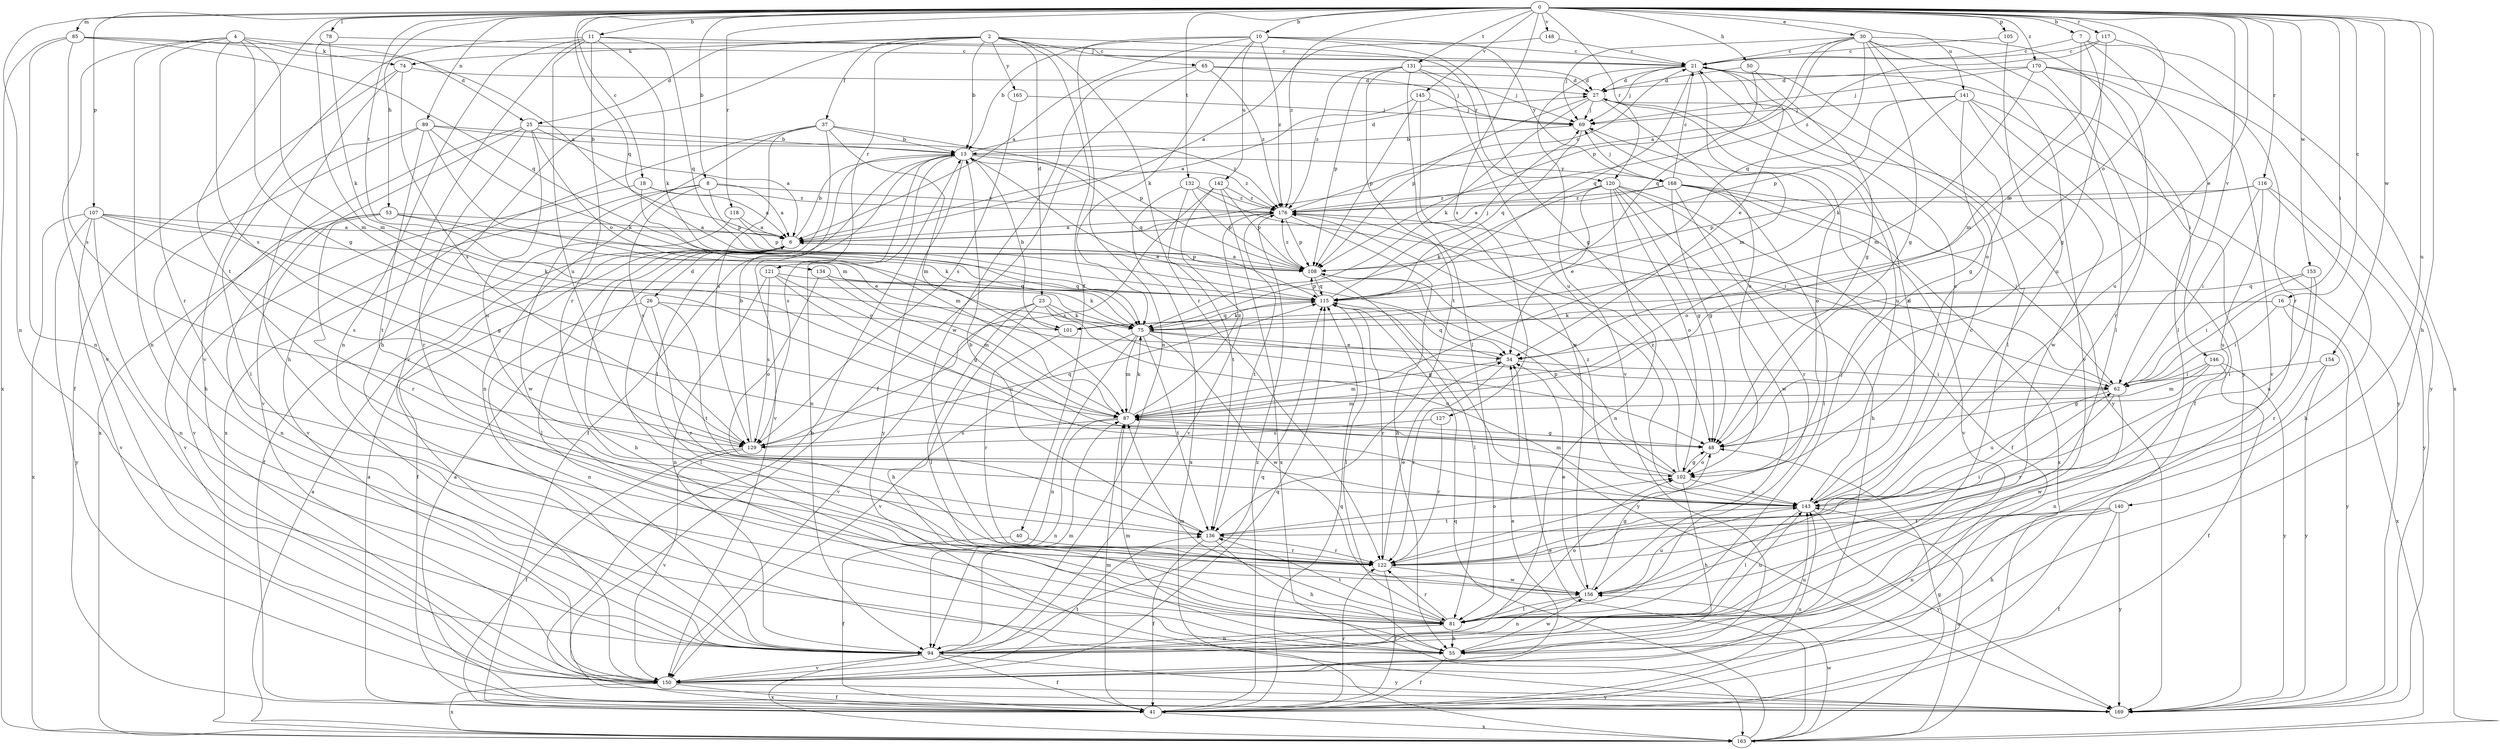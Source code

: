 strict digraph  {
0;
2;
4;
6;
7;
8;
10;
11;
13;
16;
18;
21;
23;
25;
26;
27;
30;
34;
37;
40;
41;
48;
50;
53;
55;
62;
65;
69;
74;
75;
78;
81;
85;
87;
89;
94;
101;
102;
105;
107;
108;
115;
116;
117;
118;
120;
121;
122;
127;
129;
131;
132;
134;
136;
140;
141;
142;
143;
145;
146;
148;
150;
153;
154;
156;
163;
165;
168;
169;
170;
176;
0 -> 7  [label=b];
0 -> 8  [label=b];
0 -> 10  [label=b];
0 -> 11  [label=b];
0 -> 16  [label=c];
0 -> 18  [label=c];
0 -> 30  [label=e];
0 -> 34  [label=e];
0 -> 50  [label=h];
0 -> 53  [label=h];
0 -> 55  [label=h];
0 -> 62  [label=i];
0 -> 78  [label=l];
0 -> 85  [label=m];
0 -> 89  [label=n];
0 -> 94  [label=n];
0 -> 101  [label=o];
0 -> 105  [label=p];
0 -> 107  [label=p];
0 -> 115  [label=q];
0 -> 116  [label=r];
0 -> 117  [label=r];
0 -> 118  [label=r];
0 -> 120  [label=r];
0 -> 127  [label=s];
0 -> 131  [label=t];
0 -> 132  [label=t];
0 -> 134  [label=t];
0 -> 136  [label=t];
0 -> 140  [label=u];
0 -> 141  [label=u];
0 -> 145  [label=v];
0 -> 146  [label=v];
0 -> 148  [label=v];
0 -> 153  [label=w];
0 -> 154  [label=w];
0 -> 170  [label=z];
0 -> 176  [label=z];
2 -> 13  [label=b];
2 -> 23  [label=d];
2 -> 25  [label=d];
2 -> 37  [label=f];
2 -> 40  [label=f];
2 -> 65  [label=j];
2 -> 74  [label=k];
2 -> 120  [label=r];
2 -> 121  [label=r];
2 -> 122  [label=r];
2 -> 150  [label=v];
2 -> 165  [label=y];
4 -> 25  [label=d];
4 -> 48  [label=g];
4 -> 74  [label=k];
4 -> 87  [label=m];
4 -> 94  [label=n];
4 -> 122  [label=r];
4 -> 129  [label=s];
4 -> 150  [label=v];
6 -> 13  [label=b];
6 -> 26  [label=d];
6 -> 41  [label=f];
6 -> 55  [label=h];
6 -> 81  [label=l];
6 -> 108  [label=p];
7 -> 21  [label=c];
7 -> 48  [label=g];
7 -> 81  [label=l];
7 -> 87  [label=m];
7 -> 122  [label=r];
8 -> 6  [label=a];
8 -> 108  [label=p];
8 -> 129  [label=s];
8 -> 150  [label=v];
8 -> 156  [label=w];
8 -> 176  [label=z];
10 -> 6  [label=a];
10 -> 13  [label=b];
10 -> 21  [label=c];
10 -> 48  [label=g];
10 -> 75  [label=k];
10 -> 94  [label=n];
10 -> 142  [label=u];
10 -> 168  [label=y];
10 -> 176  [label=z];
11 -> 21  [label=c];
11 -> 55  [label=h];
11 -> 75  [label=k];
11 -> 94  [label=n];
11 -> 115  [label=q];
11 -> 122  [label=r];
11 -> 143  [label=u];
11 -> 150  [label=v];
13 -> 27  [label=d];
13 -> 34  [label=e];
13 -> 41  [label=f];
13 -> 94  [label=n];
13 -> 115  [label=q];
13 -> 129  [label=s];
13 -> 150  [label=v];
13 -> 168  [label=y];
13 -> 169  [label=y];
13 -> 176  [label=z];
16 -> 62  [label=i];
16 -> 75  [label=k];
16 -> 101  [label=o];
16 -> 163  [label=x];
16 -> 169  [label=y];
18 -> 6  [label=a];
18 -> 87  [label=m];
18 -> 150  [label=v];
18 -> 176  [label=z];
21 -> 27  [label=d];
21 -> 34  [label=e];
21 -> 62  [label=i];
21 -> 69  [label=j];
21 -> 81  [label=l];
21 -> 87  [label=m];
21 -> 115  [label=q];
21 -> 150  [label=v];
23 -> 48  [label=g];
23 -> 55  [label=h];
23 -> 75  [label=k];
23 -> 81  [label=l];
23 -> 143  [label=u];
23 -> 150  [label=v];
25 -> 6  [label=a];
25 -> 13  [label=b];
25 -> 101  [label=o];
25 -> 122  [label=r];
25 -> 143  [label=u];
25 -> 150  [label=v];
25 -> 163  [label=x];
26 -> 81  [label=l];
26 -> 94  [label=n];
26 -> 101  [label=o];
26 -> 122  [label=r];
26 -> 136  [label=t];
27 -> 69  [label=j];
27 -> 75  [label=k];
27 -> 102  [label=o];
27 -> 108  [label=p];
27 -> 143  [label=u];
27 -> 169  [label=y];
30 -> 6  [label=a];
30 -> 21  [label=c];
30 -> 48  [label=g];
30 -> 69  [label=j];
30 -> 81  [label=l];
30 -> 102  [label=o];
30 -> 108  [label=p];
30 -> 115  [label=q];
30 -> 150  [label=v];
30 -> 169  [label=y];
34 -> 62  [label=i];
34 -> 87  [label=m];
34 -> 115  [label=q];
34 -> 122  [label=r];
37 -> 13  [label=b];
37 -> 81  [label=l];
37 -> 87  [label=m];
37 -> 94  [label=n];
37 -> 108  [label=p];
37 -> 129  [label=s];
37 -> 163  [label=x];
40 -> 41  [label=f];
40 -> 122  [label=r];
41 -> 6  [label=a];
41 -> 87  [label=m];
41 -> 115  [label=q];
41 -> 122  [label=r];
41 -> 143  [label=u];
41 -> 163  [label=x];
41 -> 176  [label=z];
48 -> 102  [label=o];
50 -> 27  [label=d];
50 -> 48  [label=g];
50 -> 115  [label=q];
53 -> 6  [label=a];
53 -> 34  [label=e];
53 -> 75  [label=k];
53 -> 94  [label=n];
53 -> 122  [label=r];
53 -> 150  [label=v];
55 -> 41  [label=f];
55 -> 87  [label=m];
55 -> 156  [label=w];
62 -> 87  [label=m];
62 -> 122  [label=r];
62 -> 143  [label=u];
62 -> 156  [label=w];
62 -> 176  [label=z];
65 -> 27  [label=d];
65 -> 41  [label=f];
65 -> 69  [label=j];
65 -> 156  [label=w];
65 -> 176  [label=z];
69 -> 13  [label=b];
69 -> 102  [label=o];
69 -> 115  [label=q];
74 -> 27  [label=d];
74 -> 41  [label=f];
74 -> 55  [label=h];
74 -> 129  [label=s];
75 -> 34  [label=e];
75 -> 62  [label=i];
75 -> 87  [label=m];
75 -> 94  [label=n];
75 -> 115  [label=q];
75 -> 136  [label=t];
75 -> 150  [label=v];
75 -> 156  [label=w];
78 -> 21  [label=c];
78 -> 75  [label=k];
78 -> 87  [label=m];
81 -> 55  [label=h];
81 -> 69  [label=j];
81 -> 87  [label=m];
81 -> 94  [label=n];
81 -> 102  [label=o];
81 -> 122  [label=r];
81 -> 136  [label=t];
81 -> 143  [label=u];
85 -> 6  [label=a];
85 -> 21  [label=c];
85 -> 94  [label=n];
85 -> 115  [label=q];
85 -> 129  [label=s];
85 -> 163  [label=x];
87 -> 48  [label=g];
87 -> 75  [label=k];
87 -> 94  [label=n];
87 -> 129  [label=s];
87 -> 176  [label=z];
89 -> 13  [label=b];
89 -> 55  [label=h];
89 -> 75  [label=k];
89 -> 81  [label=l];
89 -> 87  [label=m];
89 -> 136  [label=t];
89 -> 176  [label=z];
94 -> 41  [label=f];
94 -> 87  [label=m];
94 -> 115  [label=q];
94 -> 143  [label=u];
94 -> 150  [label=v];
94 -> 163  [label=x];
94 -> 169  [label=y];
101 -> 13  [label=b];
101 -> 122  [label=r];
102 -> 48  [label=g];
102 -> 55  [label=h];
102 -> 87  [label=m];
102 -> 108  [label=p];
102 -> 143  [label=u];
102 -> 176  [label=z];
105 -> 21  [label=c];
105 -> 143  [label=u];
107 -> 6  [label=a];
107 -> 48  [label=g];
107 -> 75  [label=k];
107 -> 94  [label=n];
107 -> 129  [label=s];
107 -> 150  [label=v];
107 -> 163  [label=x];
107 -> 169  [label=y];
108 -> 6  [label=a];
108 -> 81  [label=l];
108 -> 102  [label=o];
108 -> 115  [label=q];
108 -> 176  [label=z];
115 -> 69  [label=j];
115 -> 75  [label=k];
115 -> 81  [label=l];
115 -> 108  [label=p];
115 -> 122  [label=r];
115 -> 169  [label=y];
116 -> 55  [label=h];
116 -> 62  [label=i];
116 -> 108  [label=p];
116 -> 143  [label=u];
116 -> 169  [label=y];
116 -> 176  [label=z];
117 -> 21  [label=c];
117 -> 34  [label=e];
117 -> 163  [label=x];
117 -> 176  [label=z];
118 -> 6  [label=a];
118 -> 41  [label=f];
118 -> 108  [label=p];
120 -> 34  [label=e];
120 -> 41  [label=f];
120 -> 48  [label=g];
120 -> 55  [label=h];
120 -> 75  [label=k];
120 -> 94  [label=n];
120 -> 102  [label=o];
120 -> 156  [label=w];
120 -> 176  [label=z];
121 -> 48  [label=g];
121 -> 94  [label=n];
121 -> 115  [label=q];
121 -> 129  [label=s];
121 -> 143  [label=u];
122 -> 34  [label=e];
122 -> 41  [label=f];
122 -> 62  [label=i];
122 -> 156  [label=w];
127 -> 122  [label=r];
127 -> 129  [label=s];
129 -> 13  [label=b];
129 -> 41  [label=f];
129 -> 115  [label=q];
129 -> 150  [label=v];
131 -> 27  [label=d];
131 -> 69  [label=j];
131 -> 81  [label=l];
131 -> 108  [label=p];
131 -> 136  [label=t];
131 -> 143  [label=u];
131 -> 176  [label=z];
132 -> 62  [label=i];
132 -> 108  [label=p];
132 -> 136  [label=t];
132 -> 163  [label=x];
132 -> 176  [label=z];
134 -> 75  [label=k];
134 -> 87  [label=m];
134 -> 102  [label=o];
134 -> 115  [label=q];
136 -> 13  [label=b];
136 -> 41  [label=f];
136 -> 55  [label=h];
136 -> 102  [label=o];
136 -> 122  [label=r];
140 -> 41  [label=f];
140 -> 55  [label=h];
140 -> 94  [label=n];
140 -> 136  [label=t];
140 -> 169  [label=y];
141 -> 41  [label=f];
141 -> 48  [label=g];
141 -> 69  [label=j];
141 -> 75  [label=k];
141 -> 108  [label=p];
141 -> 156  [label=w];
141 -> 169  [label=y];
142 -> 108  [label=p];
142 -> 129  [label=s];
142 -> 150  [label=v];
142 -> 163  [label=x];
142 -> 176  [label=z];
143 -> 21  [label=c];
143 -> 27  [label=d];
143 -> 81  [label=l];
143 -> 136  [label=t];
143 -> 169  [label=y];
143 -> 176  [label=z];
145 -> 6  [label=a];
145 -> 69  [label=j];
145 -> 108  [label=p];
145 -> 156  [label=w];
146 -> 41  [label=f];
146 -> 48  [label=g];
146 -> 62  [label=i];
146 -> 87  [label=m];
146 -> 169  [label=y];
148 -> 6  [label=a];
148 -> 21  [label=c];
150 -> 34  [label=e];
150 -> 41  [label=f];
150 -> 115  [label=q];
150 -> 136  [label=t];
150 -> 163  [label=x];
150 -> 169  [label=y];
153 -> 62  [label=i];
153 -> 115  [label=q];
153 -> 122  [label=r];
153 -> 143  [label=u];
154 -> 62  [label=i];
154 -> 94  [label=n];
154 -> 169  [label=y];
156 -> 21  [label=c];
156 -> 34  [label=e];
156 -> 48  [label=g];
156 -> 81  [label=l];
156 -> 94  [label=n];
156 -> 143  [label=u];
163 -> 6  [label=a];
163 -> 34  [label=e];
163 -> 48  [label=g];
163 -> 115  [label=q];
163 -> 143  [label=u];
163 -> 156  [label=w];
165 -> 69  [label=j];
165 -> 129  [label=s];
168 -> 6  [label=a];
168 -> 21  [label=c];
168 -> 48  [label=g];
168 -> 62  [label=i];
168 -> 69  [label=j];
168 -> 81  [label=l];
168 -> 122  [label=r];
168 -> 150  [label=v];
168 -> 163  [label=x];
168 -> 176  [label=z];
169 -> 6  [label=a];
169 -> 13  [label=b];
170 -> 27  [label=d];
170 -> 69  [label=j];
170 -> 87  [label=m];
170 -> 122  [label=r];
170 -> 143  [label=u];
170 -> 150  [label=v];
170 -> 169  [label=y];
176 -> 6  [label=a];
176 -> 21  [label=c];
176 -> 55  [label=h];
176 -> 108  [label=p];
176 -> 136  [label=t];
}
